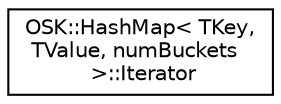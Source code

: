 digraph "Representación gráfica de la clase"
{
 // LATEX_PDF_SIZE
  edge [fontname="Helvetica",fontsize="10",labelfontname="Helvetica",labelfontsize="10"];
  node [fontname="Helvetica",fontsize="10",shape=record];
  rankdir="LR";
  Node0 [label="OSK::HashMap\< TKey,\l TValue, numBuckets\l \>::Iterator",height=0.2,width=0.4,color="black", fillcolor="white", style="filled",URL="$class_o_s_k_1_1_hash_map_1_1_iterator.html",tooltip="Un iterador apunta a una pareja de la colección. Se puede recorrer la colección a través de los itera..."];
}
